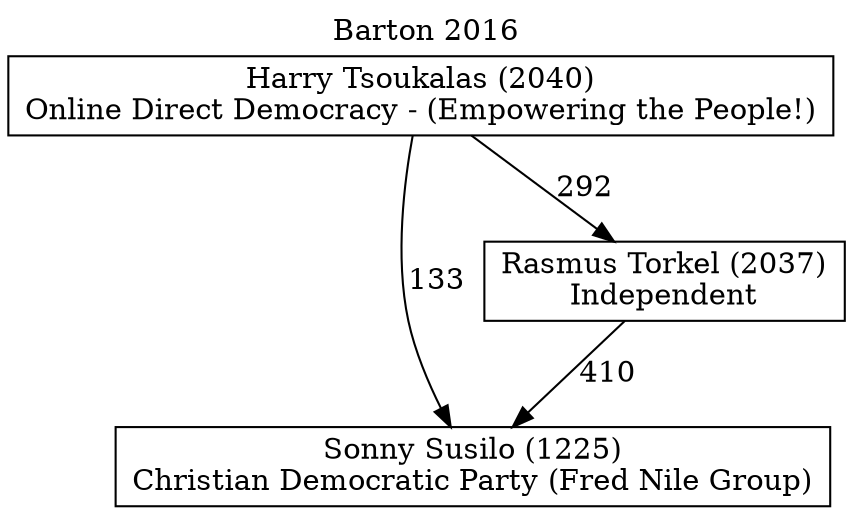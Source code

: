 // House preference flow
digraph "Sonny Susilo (1225)_Barton_2016" {
	graph [label="Barton 2016" labelloc=t mclimit=10]
	node [shape=box]
	"Sonny Susilo (1225)" [label="Sonny Susilo (1225)
Christian Democratic Party (Fred Nile Group)"]
	"Rasmus Torkel (2037)" [label="Rasmus Torkel (2037)
Independent"]
	"Harry Tsoukalas (2040)" [label="Harry Tsoukalas (2040)
Online Direct Democracy - (Empowering the People!)"]
	"Rasmus Torkel (2037)" -> "Sonny Susilo (1225)" [label=410]
	"Harry Tsoukalas (2040)" -> "Rasmus Torkel (2037)" [label=292]
	"Harry Tsoukalas (2040)" -> "Sonny Susilo (1225)" [label=133]
}
